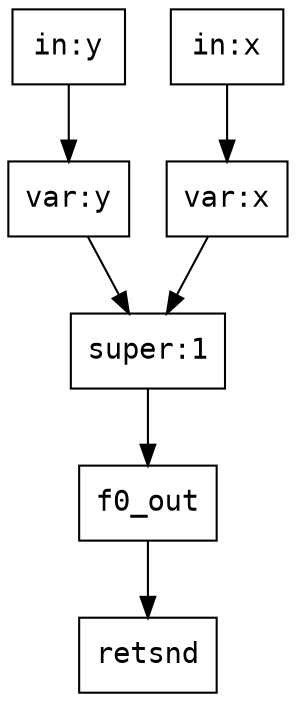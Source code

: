 digraph Dataflow {
  node [shape=record,fontname="Courier"];
  "f0_in_y" [label="in:y"];
  "f0_in_x" [label="in:x"];
  "f0_el0_out" [label="var:y"];
  "f0_in_y" -> "f0_el0_out";
  "f0_el1_out" [label="var:x"];
  "f0_in_x" -> "f0_el1_out";
  "f0_build" [label="super:1"];
  "f0_el0_out" -> "f0_build";
  "f0_el1_out" -> "f0_build";
  "f0_build" -> "f0_out";
  "f0_retsnd" [label="retsnd"];
  "f0_out" -> "f0_retsnd";
}
